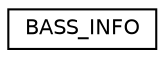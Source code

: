 digraph "Graphical Class Hierarchy"
{
 // LATEX_PDF_SIZE
  edge [fontname="Helvetica",fontsize="10",labelfontname="Helvetica",labelfontsize="10"];
  node [fontname="Helvetica",fontsize="10",shape=record];
  rankdir="LR";
  Node0 [label="BASS_INFO",height=0.2,width=0.4,color="black", fillcolor="white", style="filled",URL="$struct_b_a_s_s___i_n_f_o.html",tooltip=" "];
}
